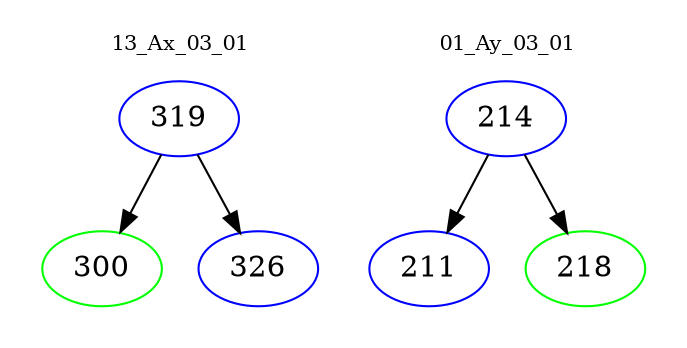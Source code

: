 digraph{
subgraph cluster_0 {
color = white
label = "13_Ax_03_01";
fontsize=10;
T0_319 [label="319", color="blue"]
T0_319 -> T0_300 [color="black"]
T0_300 [label="300", color="green"]
T0_319 -> T0_326 [color="black"]
T0_326 [label="326", color="blue"]
}
subgraph cluster_1 {
color = white
label = "01_Ay_03_01";
fontsize=10;
T1_214 [label="214", color="blue"]
T1_214 -> T1_211 [color="black"]
T1_211 [label="211", color="blue"]
T1_214 -> T1_218 [color="black"]
T1_218 [label="218", color="green"]
}
}
